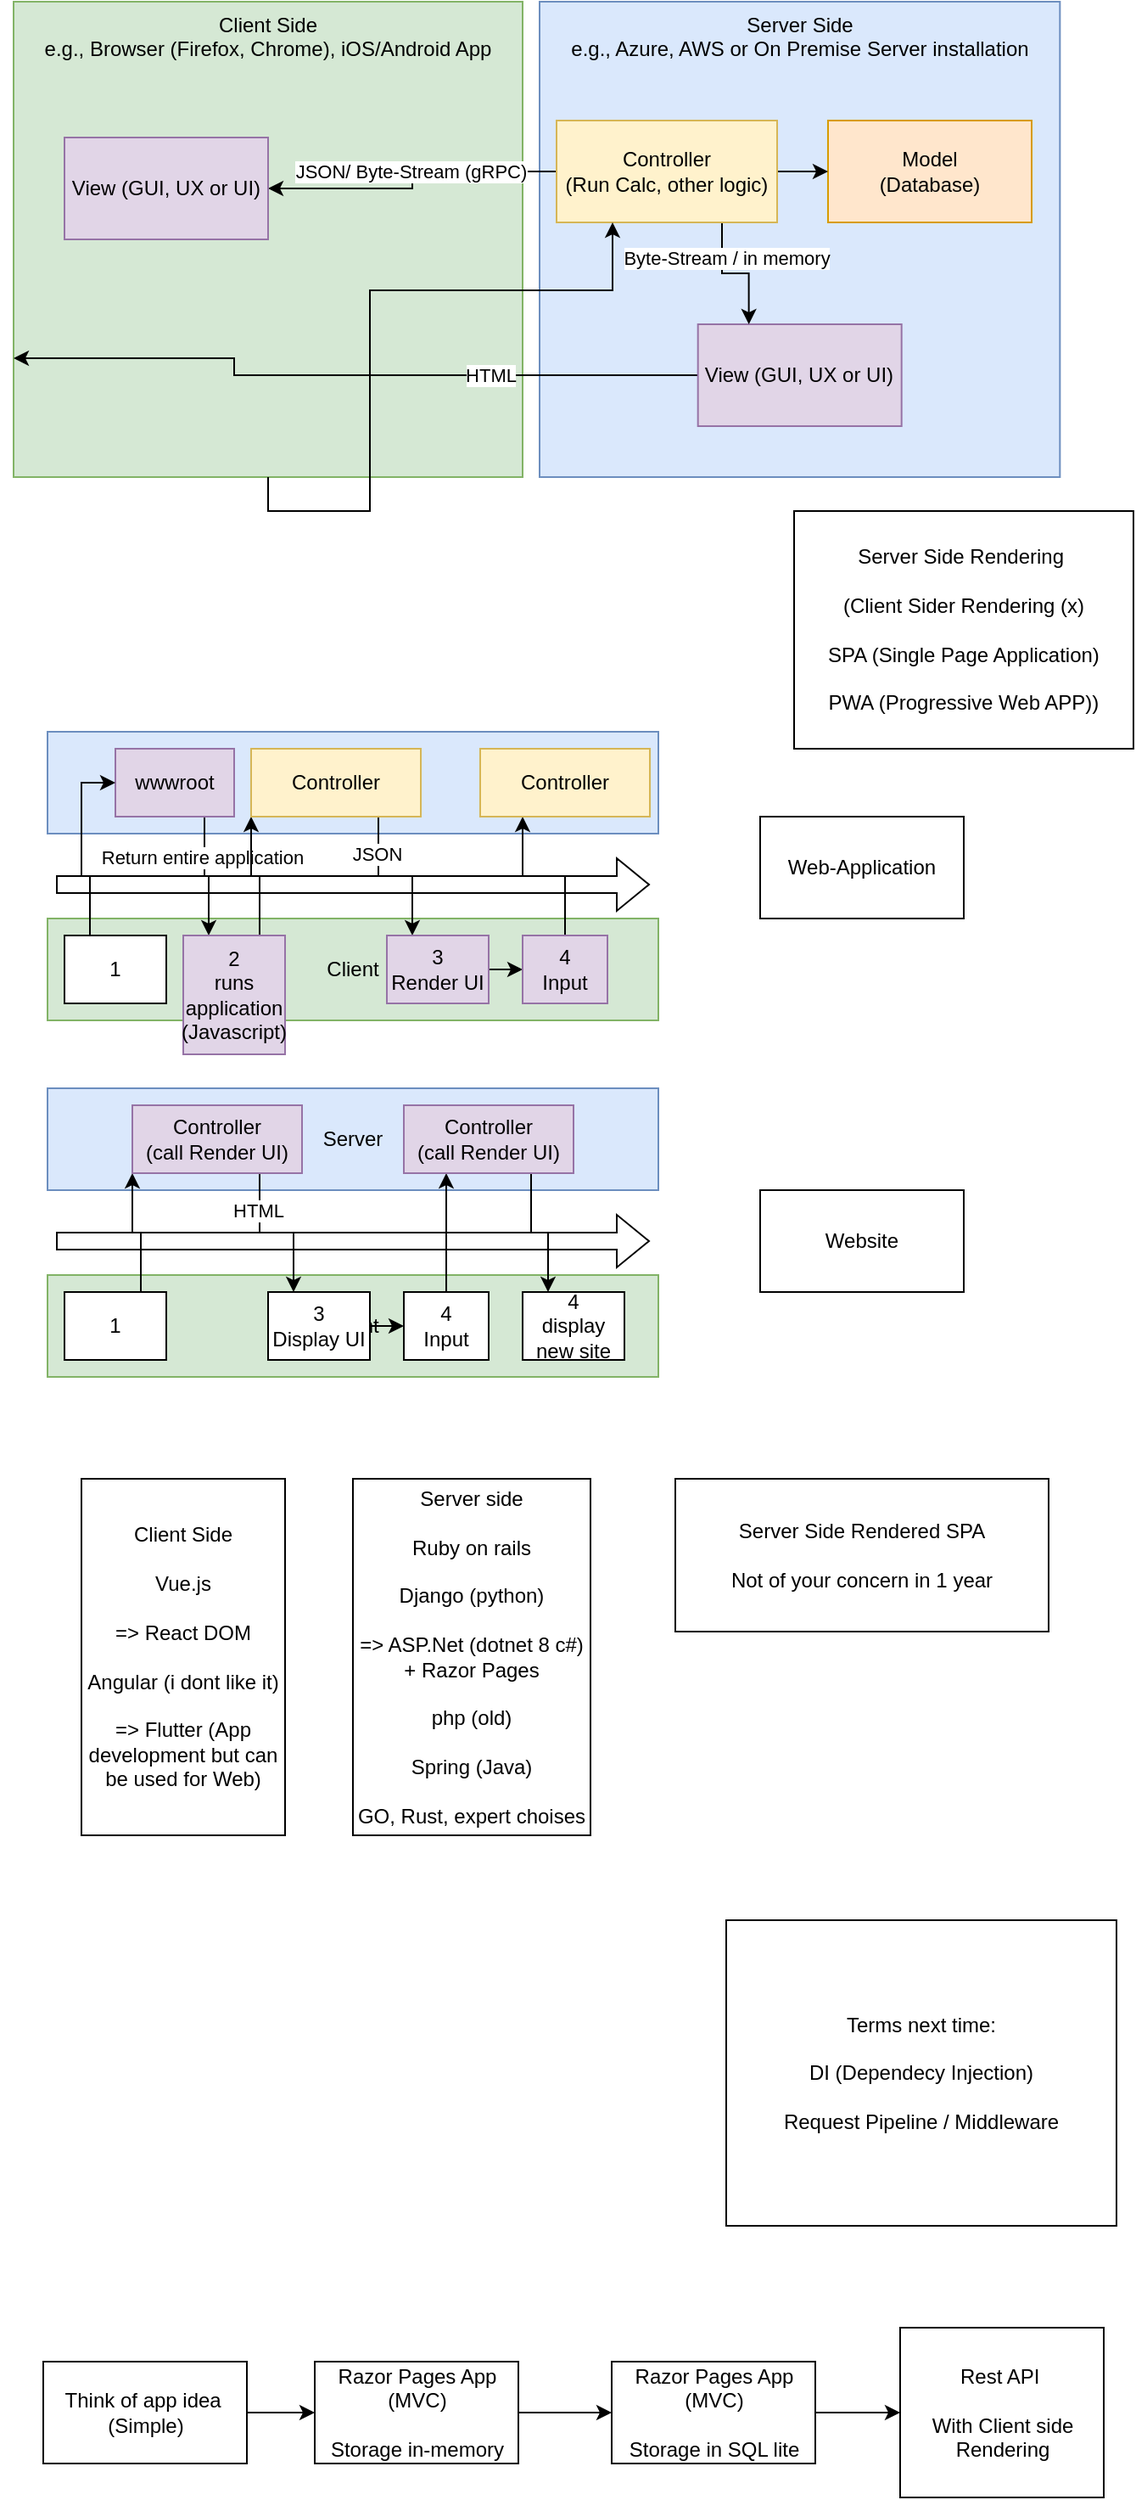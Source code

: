 <mxfile version="24.2.1" type="device">
  <diagram name="Page-1" id="oQQ7_ljhtHYFDeojWaqg">
    <mxGraphModel dx="1426" dy="751" grid="1" gridSize="10" guides="1" tooltips="1" connect="1" arrows="1" fold="1" page="1" pageScale="1" pageWidth="827" pageHeight="1169" math="0" shadow="0">
      <root>
        <mxCell id="0" />
        <mxCell id="1" parent="0" />
        <mxCell id="OJlBbGmLdrQoNpGTSctd-1" value="Client Side&lt;br&gt;e.g., Browser (Firefox, Chrome), iOS/Android App" style="rounded=0;whiteSpace=wrap;html=1;horizontal=1;verticalAlign=top;fillColor=#d5e8d4;strokeColor=#82b366;" vertex="1" parent="1">
          <mxGeometry x="100" y="60" width="300" height="280" as="geometry" />
        </mxCell>
        <mxCell id="OJlBbGmLdrQoNpGTSctd-2" value="Server Side&lt;br&gt;e.g., Azure, AWS or On Premise Server installation" style="rounded=0;whiteSpace=wrap;html=1;horizontal=1;verticalAlign=top;fillColor=#dae8fc;strokeColor=#6c8ebf;" vertex="1" parent="1">
          <mxGeometry x="410" y="60" width="306.67" height="280" as="geometry" />
        </mxCell>
        <mxCell id="OJlBbGmLdrQoNpGTSctd-17" style="edgeStyle=orthogonalEdgeStyle;rounded=0;orthogonalLoop=1;jettySize=auto;html=1;exitX=0;exitY=0.5;exitDx=0;exitDy=0;entryX=0;entryY=0.75;entryDx=0;entryDy=0;" edge="1" parent="1" source="OJlBbGmLdrQoNpGTSctd-3" target="OJlBbGmLdrQoNpGTSctd-1">
          <mxGeometry relative="1" as="geometry">
            <mxPoint x="250" y="280" as="targetPoint" />
            <Array as="points">
              <mxPoint x="230" y="280" />
              <mxPoint x="230" y="270" />
            </Array>
          </mxGeometry>
        </mxCell>
        <mxCell id="OJlBbGmLdrQoNpGTSctd-18" value="HTML" style="edgeLabel;html=1;align=center;verticalAlign=middle;resizable=0;points=[];" vertex="1" connectable="0" parent="OJlBbGmLdrQoNpGTSctd-17">
          <mxGeometry x="-0.09" y="3" relative="1" as="geometry">
            <mxPoint x="65" y="-3" as="offset" />
          </mxGeometry>
        </mxCell>
        <mxCell id="OJlBbGmLdrQoNpGTSctd-3" value="View (GUI, UX or UI)" style="rounded=0;whiteSpace=wrap;html=1;fillColor=#e1d5e7;strokeColor=#9673a6;" vertex="1" parent="1">
          <mxGeometry x="503.34" y="250" width="120" height="60" as="geometry" />
        </mxCell>
        <mxCell id="OJlBbGmLdrQoNpGTSctd-4" value="Model&lt;br&gt;(Database)" style="rounded=0;whiteSpace=wrap;html=1;fillColor=#ffe6cc;strokeColor=#d79b00;" vertex="1" parent="1">
          <mxGeometry x="580" y="130" width="120" height="60" as="geometry" />
        </mxCell>
        <mxCell id="OJlBbGmLdrQoNpGTSctd-8" style="edgeStyle=orthogonalEdgeStyle;rounded=0;orthogonalLoop=1;jettySize=auto;html=1;exitX=1;exitY=0.5;exitDx=0;exitDy=0;entryX=0;entryY=0.5;entryDx=0;entryDy=0;" edge="1" parent="1" source="OJlBbGmLdrQoNpGTSctd-5" target="OJlBbGmLdrQoNpGTSctd-4">
          <mxGeometry relative="1" as="geometry" />
        </mxCell>
        <mxCell id="OJlBbGmLdrQoNpGTSctd-9" style="edgeStyle=orthogonalEdgeStyle;rounded=0;orthogonalLoop=1;jettySize=auto;html=1;exitX=0.75;exitY=1;exitDx=0;exitDy=0;entryX=0.25;entryY=0;entryDx=0;entryDy=0;" edge="1" parent="1" source="OJlBbGmLdrQoNpGTSctd-5" target="OJlBbGmLdrQoNpGTSctd-3">
          <mxGeometry relative="1" as="geometry" />
        </mxCell>
        <mxCell id="OJlBbGmLdrQoNpGTSctd-11" value="Byte-Stream / in memory" style="edgeLabel;html=1;align=center;verticalAlign=middle;resizable=0;points=[];" vertex="1" connectable="0" parent="OJlBbGmLdrQoNpGTSctd-9">
          <mxGeometry x="-0.465" y="2" relative="1" as="geometry">
            <mxPoint as="offset" />
          </mxGeometry>
        </mxCell>
        <mxCell id="OJlBbGmLdrQoNpGTSctd-13" style="edgeStyle=orthogonalEdgeStyle;rounded=0;orthogonalLoop=1;jettySize=auto;html=1;exitX=0;exitY=0.5;exitDx=0;exitDy=0;entryX=1;entryY=0.5;entryDx=0;entryDy=0;" edge="1" parent="1" source="OJlBbGmLdrQoNpGTSctd-5" target="OJlBbGmLdrQoNpGTSctd-12">
          <mxGeometry relative="1" as="geometry" />
        </mxCell>
        <mxCell id="OJlBbGmLdrQoNpGTSctd-14" value="JSON/ Byte-Stream (gRPC)" style="edgeLabel;html=1;align=center;verticalAlign=middle;resizable=0;points=[];" vertex="1" connectable="0" parent="OJlBbGmLdrQoNpGTSctd-13">
          <mxGeometry x="-0.208" relative="1" as="geometry">
            <mxPoint x="-15" as="offset" />
          </mxGeometry>
        </mxCell>
        <mxCell id="OJlBbGmLdrQoNpGTSctd-5" value="Controller&lt;br&gt;(Run Calc, other logic)" style="rounded=0;whiteSpace=wrap;html=1;fillColor=#fff2cc;strokeColor=#d6b656;" vertex="1" parent="1">
          <mxGeometry x="420" y="130" width="130" height="60" as="geometry" />
        </mxCell>
        <mxCell id="OJlBbGmLdrQoNpGTSctd-7" style="edgeStyle=orthogonalEdgeStyle;rounded=0;orthogonalLoop=1;jettySize=auto;html=1;exitX=0.5;exitY=1;exitDx=0;exitDy=0;entryX=0.25;entryY=1;entryDx=0;entryDy=0;" edge="1" parent="1" source="OJlBbGmLdrQoNpGTSctd-1" target="OJlBbGmLdrQoNpGTSctd-5">
          <mxGeometry relative="1" as="geometry">
            <Array as="points">
              <mxPoint x="250" y="360" />
              <mxPoint x="310" y="360" />
              <mxPoint x="310" y="230" />
              <mxPoint x="453" y="230" />
              <mxPoint x="453" y="190" />
            </Array>
          </mxGeometry>
        </mxCell>
        <mxCell id="OJlBbGmLdrQoNpGTSctd-10" value="Server Side Rendering&amp;nbsp;&lt;br&gt;&lt;br&gt;(Client Sider Rendering (x)&lt;br&gt;&lt;br&gt;SPA (Single Page Application)&lt;br&gt;&lt;br&gt;PWA (Progressive Web APP))" style="rounded=0;whiteSpace=wrap;html=1;" vertex="1" parent="1">
          <mxGeometry x="560.0" y="360" width="200" height="140" as="geometry" />
        </mxCell>
        <mxCell id="OJlBbGmLdrQoNpGTSctd-12" value="View (GUI, UX or UI)" style="rounded=0;whiteSpace=wrap;html=1;fillColor=#e1d5e7;strokeColor=#9673a6;" vertex="1" parent="1">
          <mxGeometry x="130.0" y="140" width="120" height="60" as="geometry" />
        </mxCell>
        <mxCell id="OJlBbGmLdrQoNpGTSctd-21" value="Server" style="rounded=0;whiteSpace=wrap;html=1;fillColor=#dae8fc;strokeColor=#6c8ebf;" vertex="1" parent="1">
          <mxGeometry x="120" y="490" width="360" height="60" as="geometry" />
        </mxCell>
        <mxCell id="OJlBbGmLdrQoNpGTSctd-22" value="Client" style="rounded=0;whiteSpace=wrap;html=1;fillColor=#d5e8d4;strokeColor=#82b366;" vertex="1" parent="1">
          <mxGeometry x="120" y="600" width="360" height="60" as="geometry" />
        </mxCell>
        <mxCell id="OJlBbGmLdrQoNpGTSctd-23" value="" style="shape=flexArrow;endArrow=classic;html=1;rounded=0;" edge="1" parent="1">
          <mxGeometry width="50" height="50" relative="1" as="geometry">
            <mxPoint x="125" y="580" as="sourcePoint" />
            <mxPoint x="475" y="580" as="targetPoint" />
          </mxGeometry>
        </mxCell>
        <mxCell id="OJlBbGmLdrQoNpGTSctd-26" style="edgeStyle=orthogonalEdgeStyle;rounded=0;orthogonalLoop=1;jettySize=auto;html=1;exitX=0.75;exitY=1;exitDx=0;exitDy=0;entryX=0.25;entryY=0;entryDx=0;entryDy=0;" edge="1" parent="1" source="OJlBbGmLdrQoNpGTSctd-20" target="OJlBbGmLdrQoNpGTSctd-25">
          <mxGeometry relative="1" as="geometry" />
        </mxCell>
        <mxCell id="OJlBbGmLdrQoNpGTSctd-59" value="Return entire application" style="edgeLabel;html=1;align=center;verticalAlign=middle;resizable=0;points=[];" vertex="1" connectable="0" parent="OJlBbGmLdrQoNpGTSctd-26">
          <mxGeometry x="-0.336" y="-2" relative="1" as="geometry">
            <mxPoint as="offset" />
          </mxGeometry>
        </mxCell>
        <mxCell id="OJlBbGmLdrQoNpGTSctd-20" value="wwwroot" style="rounded=0;whiteSpace=wrap;html=1;fillColor=#e1d5e7;strokeColor=#9673a6;" vertex="1" parent="1">
          <mxGeometry x="160" y="500" width="70" height="40" as="geometry" />
        </mxCell>
        <mxCell id="OJlBbGmLdrQoNpGTSctd-24" style="edgeStyle=orthogonalEdgeStyle;rounded=0;orthogonalLoop=1;jettySize=auto;html=1;exitX=0.25;exitY=0;exitDx=0;exitDy=0;entryX=0;entryY=0.5;entryDx=0;entryDy=0;" edge="1" parent="1" source="OJlBbGmLdrQoNpGTSctd-19" target="OJlBbGmLdrQoNpGTSctd-20">
          <mxGeometry relative="1" as="geometry" />
        </mxCell>
        <mxCell id="OJlBbGmLdrQoNpGTSctd-19" value="1" style="rounded=0;whiteSpace=wrap;html=1;" vertex="1" parent="1">
          <mxGeometry x="130" y="610" width="60" height="40" as="geometry" />
        </mxCell>
        <mxCell id="OJlBbGmLdrQoNpGTSctd-28" style="edgeStyle=orthogonalEdgeStyle;rounded=0;orthogonalLoop=1;jettySize=auto;html=1;exitX=0.75;exitY=0;exitDx=0;exitDy=0;entryX=0;entryY=1;entryDx=0;entryDy=0;" edge="1" parent="1" source="OJlBbGmLdrQoNpGTSctd-25" target="OJlBbGmLdrQoNpGTSctd-27">
          <mxGeometry relative="1" as="geometry" />
        </mxCell>
        <mxCell id="OJlBbGmLdrQoNpGTSctd-25" value="2&lt;br&gt;runs application (Javascript)" style="rounded=0;whiteSpace=wrap;html=1;fillColor=#e1d5e7;strokeColor=#9673a6;" vertex="1" parent="1">
          <mxGeometry x="200" y="610" width="60" height="70" as="geometry" />
        </mxCell>
        <mxCell id="OJlBbGmLdrQoNpGTSctd-31" style="edgeStyle=orthogonalEdgeStyle;rounded=0;orthogonalLoop=1;jettySize=auto;html=1;exitX=0.75;exitY=1;exitDx=0;exitDy=0;entryX=0.25;entryY=0;entryDx=0;entryDy=0;" edge="1" parent="1" source="OJlBbGmLdrQoNpGTSctd-27" target="OJlBbGmLdrQoNpGTSctd-30">
          <mxGeometry relative="1" as="geometry" />
        </mxCell>
        <mxCell id="OJlBbGmLdrQoNpGTSctd-32" value="JSON" style="edgeLabel;html=1;align=center;verticalAlign=middle;resizable=0;points=[];" vertex="1" connectable="0" parent="OJlBbGmLdrQoNpGTSctd-31">
          <mxGeometry x="-0.511" y="-1" relative="1" as="geometry">
            <mxPoint as="offset" />
          </mxGeometry>
        </mxCell>
        <mxCell id="OJlBbGmLdrQoNpGTSctd-27" value="Controller" style="rounded=0;whiteSpace=wrap;html=1;fillColor=#fff2cc;strokeColor=#d6b656;" vertex="1" parent="1">
          <mxGeometry x="240" y="500" width="100" height="40" as="geometry" />
        </mxCell>
        <mxCell id="OJlBbGmLdrQoNpGTSctd-34" style="edgeStyle=orthogonalEdgeStyle;rounded=0;orthogonalLoop=1;jettySize=auto;html=1;exitX=1;exitY=0.5;exitDx=0;exitDy=0;entryX=0;entryY=0.5;entryDx=0;entryDy=0;" edge="1" parent="1" source="OJlBbGmLdrQoNpGTSctd-30" target="OJlBbGmLdrQoNpGTSctd-33">
          <mxGeometry relative="1" as="geometry" />
        </mxCell>
        <mxCell id="OJlBbGmLdrQoNpGTSctd-30" value="3&lt;br&gt;Render UI" style="rounded=0;whiteSpace=wrap;html=1;fillColor=#e1d5e7;strokeColor=#9673a6;" vertex="1" parent="1">
          <mxGeometry x="320" y="610" width="60" height="40" as="geometry" />
        </mxCell>
        <mxCell id="OJlBbGmLdrQoNpGTSctd-36" style="edgeStyle=orthogonalEdgeStyle;rounded=0;orthogonalLoop=1;jettySize=auto;html=1;exitX=0.5;exitY=0;exitDx=0;exitDy=0;entryX=0.25;entryY=1;entryDx=0;entryDy=0;" edge="1" parent="1" source="OJlBbGmLdrQoNpGTSctd-33" target="OJlBbGmLdrQoNpGTSctd-35">
          <mxGeometry relative="1" as="geometry" />
        </mxCell>
        <mxCell id="OJlBbGmLdrQoNpGTSctd-33" value="4&lt;br&gt;Input" style="rounded=0;whiteSpace=wrap;html=1;fillColor=#e1d5e7;strokeColor=#9673a6;" vertex="1" parent="1">
          <mxGeometry x="400" y="610" width="50" height="40" as="geometry" />
        </mxCell>
        <mxCell id="OJlBbGmLdrQoNpGTSctd-35" value="Controller" style="rounded=0;whiteSpace=wrap;html=1;fillColor=#fff2cc;strokeColor=#d6b656;" vertex="1" parent="1">
          <mxGeometry x="375" y="500" width="100" height="40" as="geometry" />
        </mxCell>
        <mxCell id="OJlBbGmLdrQoNpGTSctd-37" value="Server" style="rounded=0;whiteSpace=wrap;html=1;fillColor=#dae8fc;strokeColor=#6c8ebf;" vertex="1" parent="1">
          <mxGeometry x="120" y="700" width="360" height="60" as="geometry" />
        </mxCell>
        <mxCell id="OJlBbGmLdrQoNpGTSctd-38" value="Client" style="rounded=0;whiteSpace=wrap;html=1;fillColor=#d5e8d4;strokeColor=#82b366;" vertex="1" parent="1">
          <mxGeometry x="120" y="810" width="360" height="60" as="geometry" />
        </mxCell>
        <mxCell id="OJlBbGmLdrQoNpGTSctd-39" value="" style="shape=flexArrow;endArrow=classic;html=1;rounded=0;" edge="1" parent="1">
          <mxGeometry width="50" height="50" relative="1" as="geometry">
            <mxPoint x="125" y="790" as="sourcePoint" />
            <mxPoint x="475" y="790" as="targetPoint" />
          </mxGeometry>
        </mxCell>
        <mxCell id="OJlBbGmLdrQoNpGTSctd-44" style="edgeStyle=orthogonalEdgeStyle;rounded=0;orthogonalLoop=1;jettySize=auto;html=1;exitX=0.75;exitY=0;exitDx=0;exitDy=0;entryX=0;entryY=1;entryDx=0;entryDy=0;" edge="1" parent="1" source="OJlBbGmLdrQoNpGTSctd-45" target="OJlBbGmLdrQoNpGTSctd-48">
          <mxGeometry relative="1" as="geometry" />
        </mxCell>
        <mxCell id="OJlBbGmLdrQoNpGTSctd-45" value="1" style="rounded=0;whiteSpace=wrap;html=1;" vertex="1" parent="1">
          <mxGeometry x="130" y="820" width="60" height="40" as="geometry" />
        </mxCell>
        <mxCell id="OJlBbGmLdrQoNpGTSctd-46" style="edgeStyle=orthogonalEdgeStyle;rounded=0;orthogonalLoop=1;jettySize=auto;html=1;exitX=0.75;exitY=1;exitDx=0;exitDy=0;entryX=0.25;entryY=0;entryDx=0;entryDy=0;" edge="1" parent="1" source="OJlBbGmLdrQoNpGTSctd-48" target="OJlBbGmLdrQoNpGTSctd-50">
          <mxGeometry relative="1" as="geometry" />
        </mxCell>
        <mxCell id="OJlBbGmLdrQoNpGTSctd-47" value="HTML" style="edgeLabel;html=1;align=center;verticalAlign=middle;resizable=0;points=[];" vertex="1" connectable="0" parent="OJlBbGmLdrQoNpGTSctd-46">
          <mxGeometry x="-0.511" y="-1" relative="1" as="geometry">
            <mxPoint as="offset" />
          </mxGeometry>
        </mxCell>
        <mxCell id="OJlBbGmLdrQoNpGTSctd-48" value="Controller&lt;br&gt;(call Render UI)" style="rounded=0;whiteSpace=wrap;html=1;fillColor=#e1d5e7;strokeColor=#9673a6;" vertex="1" parent="1">
          <mxGeometry x="170" y="710" width="100" height="40" as="geometry" />
        </mxCell>
        <mxCell id="OJlBbGmLdrQoNpGTSctd-49" style="edgeStyle=orthogonalEdgeStyle;rounded=0;orthogonalLoop=1;jettySize=auto;html=1;exitX=1;exitY=0.5;exitDx=0;exitDy=0;entryX=0;entryY=0.5;entryDx=0;entryDy=0;" edge="1" parent="1" source="OJlBbGmLdrQoNpGTSctd-50" target="OJlBbGmLdrQoNpGTSctd-52">
          <mxGeometry relative="1" as="geometry" />
        </mxCell>
        <mxCell id="OJlBbGmLdrQoNpGTSctd-50" value="3&lt;br&gt;Display UI" style="rounded=0;whiteSpace=wrap;html=1;" vertex="1" parent="1">
          <mxGeometry x="250" y="820" width="60" height="40" as="geometry" />
        </mxCell>
        <mxCell id="OJlBbGmLdrQoNpGTSctd-51" style="edgeStyle=orthogonalEdgeStyle;rounded=0;orthogonalLoop=1;jettySize=auto;html=1;exitX=0.5;exitY=0;exitDx=0;exitDy=0;entryX=0.25;entryY=1;entryDx=0;entryDy=0;" edge="1" parent="1" source="OJlBbGmLdrQoNpGTSctd-52" target="OJlBbGmLdrQoNpGTSctd-53">
          <mxGeometry relative="1" as="geometry" />
        </mxCell>
        <mxCell id="OJlBbGmLdrQoNpGTSctd-52" value="4&lt;br&gt;Input" style="rounded=0;whiteSpace=wrap;html=1;" vertex="1" parent="1">
          <mxGeometry x="330" y="820" width="50" height="40" as="geometry" />
        </mxCell>
        <mxCell id="OJlBbGmLdrQoNpGTSctd-55" style="edgeStyle=orthogonalEdgeStyle;rounded=0;orthogonalLoop=1;jettySize=auto;html=1;exitX=0.75;exitY=1;exitDx=0;exitDy=0;entryX=0.25;entryY=0;entryDx=0;entryDy=0;" edge="1" parent="1" source="OJlBbGmLdrQoNpGTSctd-53" target="OJlBbGmLdrQoNpGTSctd-54">
          <mxGeometry relative="1" as="geometry" />
        </mxCell>
        <mxCell id="OJlBbGmLdrQoNpGTSctd-53" value="Controller&lt;br&gt;(call Render UI)" style="rounded=0;whiteSpace=wrap;html=1;fillColor=#e1d5e7;strokeColor=#9673a6;" vertex="1" parent="1">
          <mxGeometry x="330" y="710" width="100" height="40" as="geometry" />
        </mxCell>
        <mxCell id="OJlBbGmLdrQoNpGTSctd-54" value="4&lt;br&gt;display new site" style="rounded=0;whiteSpace=wrap;html=1;" vertex="1" parent="1">
          <mxGeometry x="400" y="820" width="60" height="40" as="geometry" />
        </mxCell>
        <mxCell id="OJlBbGmLdrQoNpGTSctd-56" value="Website" style="rounded=0;whiteSpace=wrap;html=1;" vertex="1" parent="1">
          <mxGeometry x="540" y="760" width="120" height="60" as="geometry" />
        </mxCell>
        <mxCell id="OJlBbGmLdrQoNpGTSctd-57" value="Web-Application" style="rounded=0;whiteSpace=wrap;html=1;" vertex="1" parent="1">
          <mxGeometry x="540" y="540" width="120" height="60" as="geometry" />
        </mxCell>
        <mxCell id="OJlBbGmLdrQoNpGTSctd-60" value="Server Side Rendered SPA&lt;br&gt;&lt;br&gt;Not of your concern in 1 year" style="rounded=0;whiteSpace=wrap;html=1;" vertex="1" parent="1">
          <mxGeometry x="490" y="930" width="220" height="90" as="geometry" />
        </mxCell>
        <mxCell id="OJlBbGmLdrQoNpGTSctd-61" value="Server side&lt;br&gt;&lt;br&gt;Ruby on rails&lt;br&gt;&lt;br&gt;Django (python)&lt;br&gt;&lt;br&gt;=&amp;gt; ASP.Net (dotnet 8 c#) + Razor Pages&lt;br&gt;&lt;br&gt;php (old)&lt;br&gt;&lt;br&gt;Spring (Java)&lt;br&gt;&lt;br&gt;GO, Rust, expert choises" style="rounded=0;whiteSpace=wrap;html=1;" vertex="1" parent="1">
          <mxGeometry x="300" y="930" width="140" height="210" as="geometry" />
        </mxCell>
        <mxCell id="OJlBbGmLdrQoNpGTSctd-62" value="Client Side&lt;br&gt;&lt;br&gt;&lt;div&gt;Vue.js&lt;br&gt;&lt;br&gt;=&amp;gt; React DOM&lt;br&gt;&lt;br&gt;Angular (i dont like it)&lt;br&gt;&lt;br&gt;=&amp;gt; Flutter (App development but can be used for Web)&lt;/div&gt;" style="rounded=0;whiteSpace=wrap;html=1;" vertex="1" parent="1">
          <mxGeometry x="140" y="930" width="120" height="210" as="geometry" />
        </mxCell>
        <mxCell id="OJlBbGmLdrQoNpGTSctd-63" value="Terms next time:&lt;br&gt;&lt;br&gt;DI (Dependecy Injection)&lt;br&gt;&lt;br&gt;Request Pipeline / Middleware" style="rounded=0;whiteSpace=wrap;html=1;" vertex="1" parent="1">
          <mxGeometry x="520" y="1190" width="230" height="180" as="geometry" />
        </mxCell>
        <mxCell id="OJlBbGmLdrQoNpGTSctd-68" style="edgeStyle=orthogonalEdgeStyle;rounded=0;orthogonalLoop=1;jettySize=auto;html=1;exitX=1;exitY=0.5;exitDx=0;exitDy=0;entryX=0;entryY=0.5;entryDx=0;entryDy=0;" edge="1" parent="1" source="OJlBbGmLdrQoNpGTSctd-64" target="OJlBbGmLdrQoNpGTSctd-65">
          <mxGeometry relative="1" as="geometry" />
        </mxCell>
        <mxCell id="OJlBbGmLdrQoNpGTSctd-64" value="Think of app idea&amp;nbsp;&lt;br&gt;(Simple)" style="rounded=0;whiteSpace=wrap;html=1;" vertex="1" parent="1">
          <mxGeometry x="117.5" y="1450" width="120" height="60" as="geometry" />
        </mxCell>
        <mxCell id="OJlBbGmLdrQoNpGTSctd-69" style="edgeStyle=orthogonalEdgeStyle;rounded=0;orthogonalLoop=1;jettySize=auto;html=1;exitX=1;exitY=0.5;exitDx=0;exitDy=0;entryX=0;entryY=0.5;entryDx=0;entryDy=0;" edge="1" parent="1" source="OJlBbGmLdrQoNpGTSctd-65" target="OJlBbGmLdrQoNpGTSctd-66">
          <mxGeometry relative="1" as="geometry" />
        </mxCell>
        <mxCell id="OJlBbGmLdrQoNpGTSctd-65" value="Razor Pages App (MVC)&lt;br&gt;&lt;br&gt;Storage in-memory" style="rounded=0;whiteSpace=wrap;html=1;" vertex="1" parent="1">
          <mxGeometry x="277.5" y="1450" width="120" height="60" as="geometry" />
        </mxCell>
        <mxCell id="OJlBbGmLdrQoNpGTSctd-70" style="edgeStyle=orthogonalEdgeStyle;rounded=0;orthogonalLoop=1;jettySize=auto;html=1;exitX=1;exitY=0.5;exitDx=0;exitDy=0;entryX=0;entryY=0.5;entryDx=0;entryDy=0;" edge="1" parent="1" source="OJlBbGmLdrQoNpGTSctd-66" target="OJlBbGmLdrQoNpGTSctd-67">
          <mxGeometry relative="1" as="geometry" />
        </mxCell>
        <mxCell id="OJlBbGmLdrQoNpGTSctd-66" value="Razor Pages App (MVC)&lt;br&gt;&lt;br&gt;Storage in SQL lite" style="rounded=0;whiteSpace=wrap;html=1;" vertex="1" parent="1">
          <mxGeometry x="452.5" y="1450" width="120" height="60" as="geometry" />
        </mxCell>
        <mxCell id="OJlBbGmLdrQoNpGTSctd-67" value="Rest API&amp;nbsp;&lt;br&gt;&lt;br&gt;With Client side Rendering" style="rounded=0;whiteSpace=wrap;html=1;" vertex="1" parent="1">
          <mxGeometry x="622.5" y="1430" width="120" height="100" as="geometry" />
        </mxCell>
      </root>
    </mxGraphModel>
  </diagram>
</mxfile>
